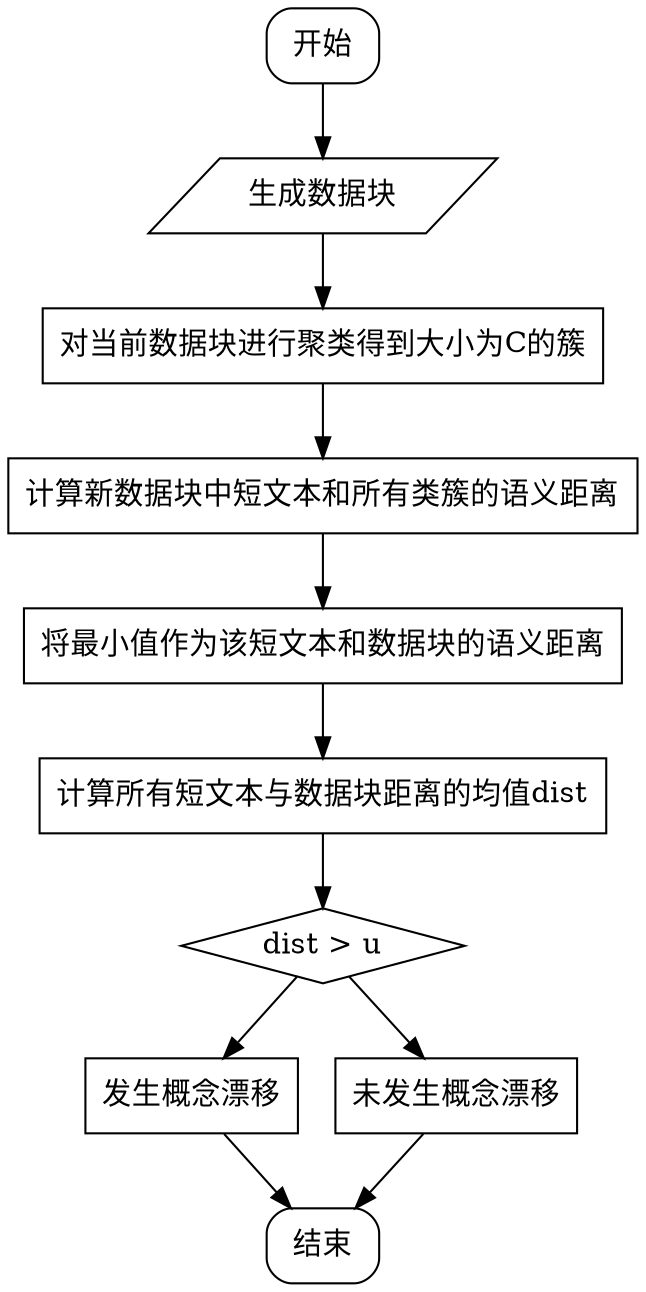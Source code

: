 digraph G{

size = "1024, 768";//图片大小
dpi = 300;
    node[shape=box, color=black, style=unfilled];

	开始[shape=box, style=rounded];/*形状*/
	结束[shape=box, style=rounded];/*形状*/	
	生成数据块[shape=parallelogram];
	if_u[shape=diamond, label="dist > u"]
	
	开始->生成数据块;
	生成数据块->对当前数据块进行聚类得到大小为C的簇;
	对当前数据块进行聚类得到大小为C的簇->计算新数据块中短文本和所有类簇的语义距离;
	计算新数据块中短文本和所有类簇的语义距离->将最小值作为该短文本和数据块的语义距离;
	将最小值作为该短文本和数据块的语义距离->计算所有短文本与数据块距离的均值dist;
	计算所有短文本与数据块距离的均值dist->if_u;
	if_u->{发生概念漂移, 未发生概念漂移};
	{发生概念漂移, 未发生概念漂移}->结束;
}
